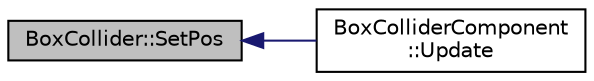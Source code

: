 digraph "BoxCollider::SetPos"
{
  edge [fontname="Helvetica",fontsize="10",labelfontname="Helvetica",labelfontsize="10"];
  node [fontname="Helvetica",fontsize="10",shape=record];
  rankdir="LR";
  Node1 [label="BoxCollider::SetPos",height=0.2,width=0.4,color="black", fillcolor="grey75", style="filled", fontcolor="black"];
  Node1 -> Node2 [dir="back",color="midnightblue",fontsize="10",style="solid",fontname="Helvetica"];
  Node2 [label="BoxColliderComponent\l::Update",height=0.2,width=0.4,color="black", fillcolor="white", style="filled",URL="$class_box_collider_component.html#a35936d7052cb133338f3fd2b23608d4c"];
}
